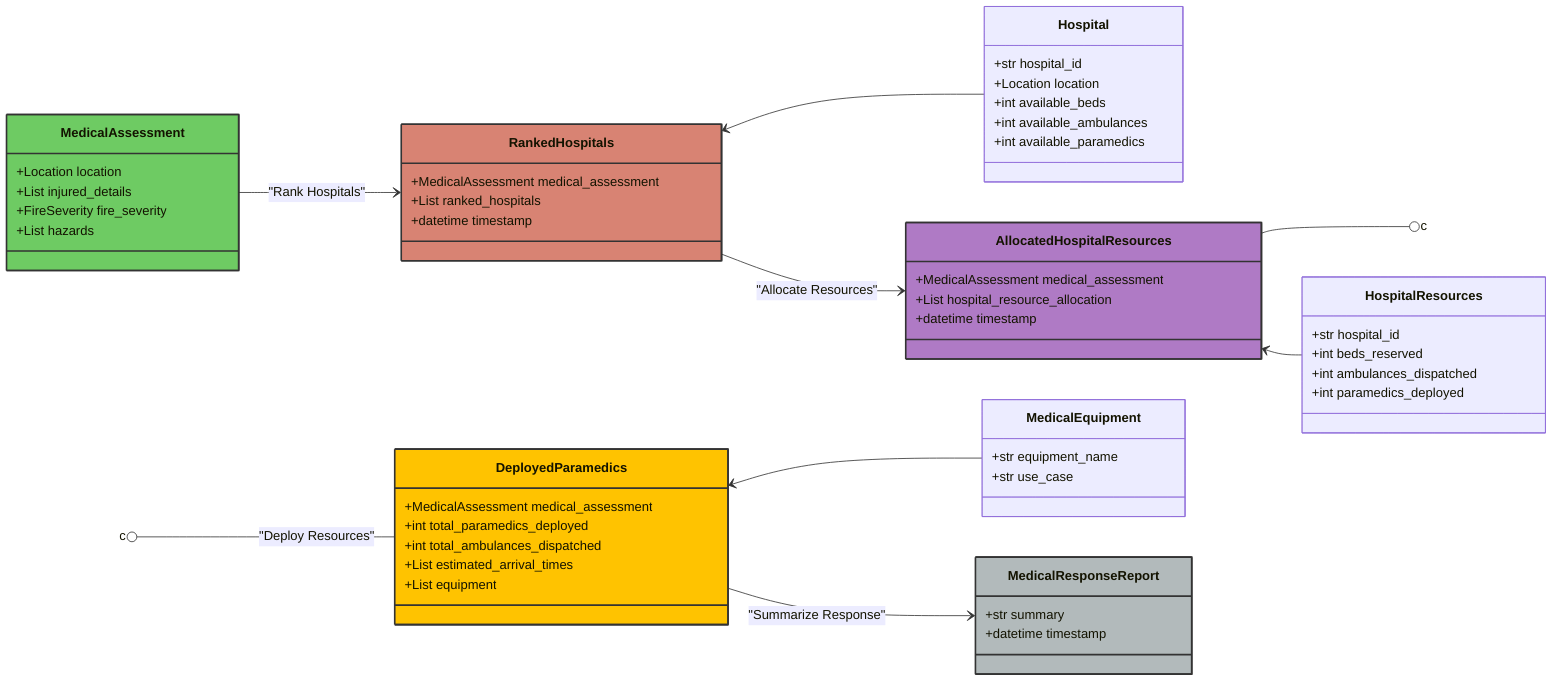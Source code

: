 classDiagram
    direction LR

    %% Classes and Attributes
    class MedicalAssessment {
        +Location location
        +List<InjuryType> injured_details
        +FireSeverity fire_severity
        +List<HazardType> hazards
    }
    class Hospital {
        +str hospital_id
        +Location location
        +int available_beds
        +int available_ambulances
        +int available_paramedics
    }
    class RankedHospitals {
        +MedicalAssessment medical_assessment
        +List<Hospital> ranked_hospitals
        +datetime timestamp
    }
    class HospitalResources {
        +str hospital_id
        +int beds_reserved
        +int ambulances_dispatched
        +int paramedics_deployed
    }
    class AllocatedHospitalResources {
        +MedicalAssessment medical_assessment
        +List<HospitalResources> hospital_resource_allocation
        +datetime timestamp
    }
    class MedicalEquipment {
        +str equipment_name
        +str use_case
    }
    class DeployedParamedics {
        +MedicalAssessment medical_assessment
        +int total_paramedics_deployed
        +int total_ambulances_dispatched
        +List<datetime> estimated_arrival_times
        +List<MedicalEquipment> equipment
    }
    class MedicalResponseReport {
        +str summary
        +datetime timestamp
    }

    %% Relationships
    MedicalAssessment --> RankedHospitals: "Rank Hospitals"
    RankedHospitals --> AllocatedHospitalResources: "Allocate Resources"
    AllocatedHospitalResources --() c
    c ()-- DeployedParamedics: "Deploy Resources"
    DeployedParamedics --> MedicalResponseReport: "Summarize Response"

    %% Grouped Classes
    RankedHospitals <-- Hospital
    AllocatedHospitalResources <-- HospitalResources
    DeployedParamedics <-- MedicalEquipment

    %% Style Customization
    style MedicalAssessment fill:#6ECB63,stroke:#333,stroke-width:2px
    style RankedHospitals fill:#D88373,stroke:#333,stroke-width:2px
    style AllocatedHospitalResources fill:#AF7AC5,stroke:#333,stroke-width:2px
    style DeployedParamedics fill:#FFC300,stroke:#333,stroke-width:2px
    style MedicalResponseReport fill:#B2BABB,stroke:#333,stroke-width:2px